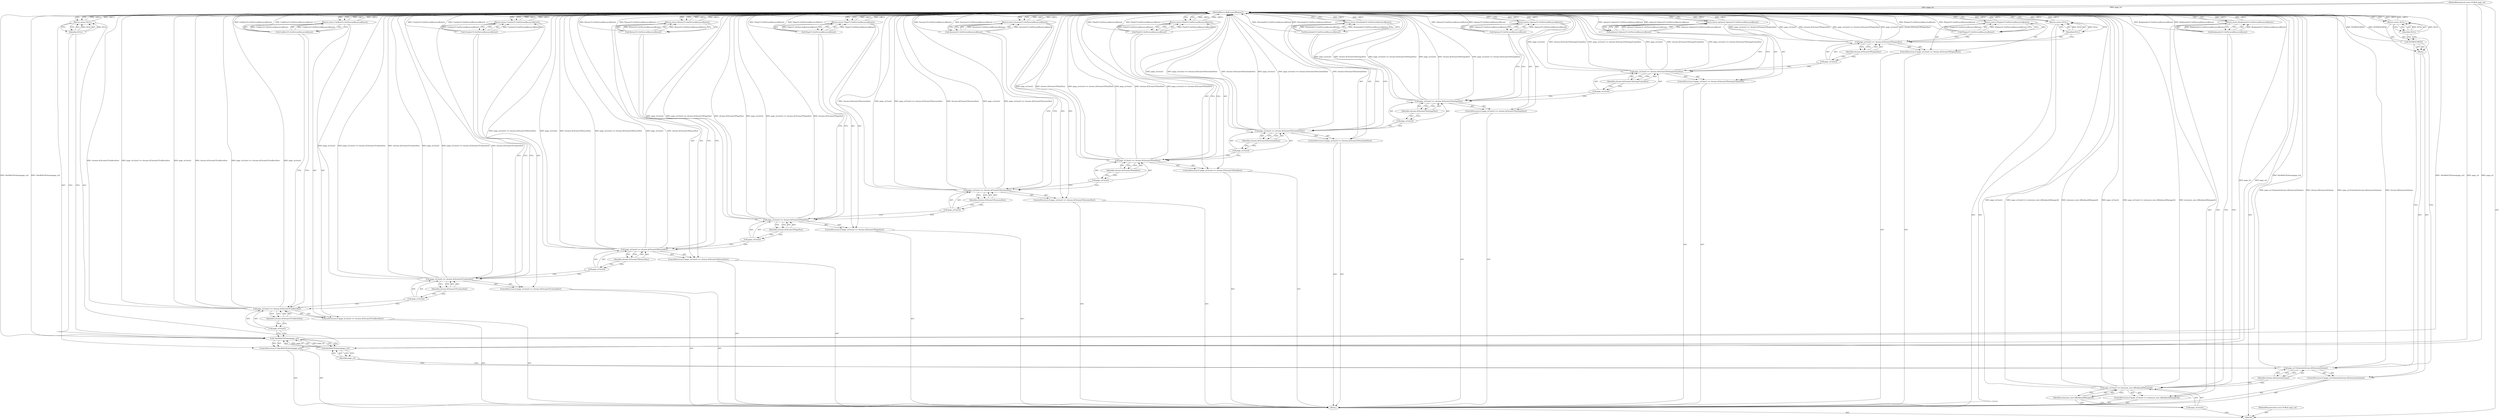 digraph "1_Chrome_744c2a2d90c3c9a33c818e1ea4b7ccb5010663a0_0" {
"1000184" [label="(MethodReturn,RefCountedMemory*)"];
"1000116" [label="(ControlStructure,if (!HasWebUIScheme(page_url)))"];
"1000119" [label="(Identifier,page_url)"];
"1000117" [label="(Call,!HasWebUIScheme(page_url))"];
"1000118" [label="(Call,HasWebUIScheme(page_url))"];
"1000121" [label="(Identifier,NULL)"];
"1000120" [label="(Return,return NULL;)"];
"1000122" [label="(ControlStructure,if (page_url.host() == chrome::kChromeUIConflictsHost))"];
"1000125" [label="(Identifier,chrome::kChromeUIConflictsHost)"];
"1000123" [label="(Call,page_url.host() == chrome::kChromeUIConflictsHost)"];
"1000124" [label="(Call,page_url.host())"];
"1000127" [label="(Call,ConflictsUI::GetFaviconResourceBytes())"];
"1000126" [label="(Return,return ConflictsUI::GetFaviconResourceBytes();)"];
"1000128" [label="(ControlStructure,if (page_url.host() == chrome::kChromeUICrashesHost))"];
"1000131" [label="(Identifier,chrome::kChromeUICrashesHost)"];
"1000129" [label="(Call,page_url.host() == chrome::kChromeUICrashesHost)"];
"1000130" [label="(Call,page_url.host())"];
"1000102" [label="(Block,)"];
"1000101" [label="(MethodParameterIn,const GURL& page_url)"];
"1000246" [label="(MethodParameterOut,const GURL& page_url)"];
"1000133" [label="(Call,CrashesUI::GetFaviconResourceBytes())"];
"1000132" [label="(Return,return CrashesUI::GetFaviconResourceBytes();)"];
"1000134" [label="(ControlStructure,if (page_url.host() == chrome::kChromeUIHistoryHost))"];
"1000137" [label="(Identifier,chrome::kChromeUIHistoryHost)"];
"1000135" [label="(Call,page_url.host() == chrome::kChromeUIHistoryHost)"];
"1000136" [label="(Call,page_url.host())"];
"1000139" [label="(Call,HistoryUI::GetFaviconResourceBytes())"];
"1000138" [label="(Return,return HistoryUI::GetFaviconResourceBytes();)"];
"1000140" [label="(ControlStructure,if (page_url.host() == chrome::kChromeUIFlagsHost))"];
"1000143" [label="(Identifier,chrome::kChromeUIFlagsHost)"];
"1000141" [label="(Call,page_url.host() == chrome::kChromeUIFlagsHost)"];
"1000142" [label="(Call,page_url.host())"];
"1000145" [label="(Call,FlagsUI::GetFaviconResourceBytes())"];
"1000144" [label="(Return,return FlagsUI::GetFaviconResourceBytes();)"];
"1000146" [label="(ControlStructure,if (page_url.host() == chrome::kChromeUISessionsHost))"];
"1000149" [label="(Identifier,chrome::kChromeUISessionsHost)"];
"1000147" [label="(Call,page_url.host() == chrome::kChromeUISessionsHost)"];
"1000148" [label="(Call,page_url.host())"];
"1000151" [label="(Call,SessionsUI::GetFaviconResourceBytes())"];
"1000150" [label="(Return,return SessionsUI::GetFaviconResourceBytes();)"];
"1000103" [label="(ControlStructure,if (page_url.host() == extension_misc::kBookmarkManagerId))"];
"1000106" [label="(Identifier,extension_misc::kBookmarkManagerId)"];
"1000104" [label="(Call,page_url.host() == extension_misc::kBookmarkManagerId)"];
"1000105" [label="(Call,page_url.host())"];
"1000152" [label="(ControlStructure,if (page_url.host() == chrome::kChromeUIFlashHost))"];
"1000155" [label="(Identifier,chrome::kChromeUIFlashHost)"];
"1000153" [label="(Call,page_url.host() == chrome::kChromeUIFlashHost)"];
"1000154" [label="(Call,page_url.host())"];
"1000157" [label="(Call,FlashUI::GetFaviconResourceBytes())"];
"1000156" [label="(Return,return FlashUI::GetFaviconResourceBytes();)"];
"1000158" [label="(ControlStructure,if (page_url.host() == chrome::kChromeUIDownloadsHost))"];
"1000161" [label="(Identifier,chrome::kChromeUIDownloadsHost)"];
"1000159" [label="(Call,page_url.host() == chrome::kChromeUIDownloadsHost)"];
"1000160" [label="(Call,page_url.host())"];
"1000163" [label="(Call,DownloadsUI::GetFaviconResourceBytes())"];
"1000162" [label="(Return,return DownloadsUI::GetFaviconResourceBytes();)"];
"1000164" [label="(ControlStructure,if (page_url.host() == chrome::kChromeUISettingsHost))"];
"1000167" [label="(Identifier,chrome::kChromeUISettingsHost)"];
"1000165" [label="(Call,page_url.host() == chrome::kChromeUISettingsHost)"];
"1000166" [label="(Call,page_url.host())"];
"1000169" [label="(Call,OptionsUI::GetFaviconResourceBytes())"];
"1000168" [label="(Return,return OptionsUI::GetFaviconResourceBytes();)"];
"1000108" [label="(Call,BookmarksUI::GetFaviconResourceBytes())"];
"1000107" [label="(Return,return BookmarksUI::GetFaviconResourceBytes();)"];
"1000170" [label="(ControlStructure,if (page_url.host() == chrome::kChromeUISettingsFrameHost))"];
"1000173" [label="(Identifier,chrome::kChromeUISettingsFrameHost)"];
"1000171" [label="(Call,page_url.host() == chrome::kChromeUISettingsFrameHost)"];
"1000172" [label="(Call,page_url.host())"];
"1000175" [label="(Call,options2::OptionsUI::GetFaviconResourceBytes())"];
"1000174" [label="(Return,return options2::OptionsUI::GetFaviconResourceBytes();)"];
"1000176" [label="(ControlStructure,if (page_url.host() == chrome::kChromeUIPluginsHost))"];
"1000179" [label="(Identifier,chrome::kChromeUIPluginsHost)"];
"1000177" [label="(Call,page_url.host() == chrome::kChromeUIPluginsHost)"];
"1000178" [label="(Call,page_url.host())"];
"1000181" [label="(Call,PluginsUI::GetFaviconResourceBytes())"];
"1000180" [label="(Return,return PluginsUI::GetFaviconResourceBytes();)"];
"1000182" [label="(Return,return NULL;)"];
"1000183" [label="(Identifier,NULL)"];
"1000109" [label="(ControlStructure,if (page_url.SchemeIs(chrome::kExtensionScheme)))"];
"1000111" [label="(Identifier,chrome::kExtensionScheme)"];
"1000112" [label="(Block,)"];
"1000110" [label="(Call,page_url.SchemeIs(chrome::kExtensionScheme))"];
"1000113" [label="(Call,NOTREACHED())"];
"1000115" [label="(Identifier,NULL)"];
"1000114" [label="(Return,return NULL;)"];
"1000184" -> "1000100"  [label="AST: "];
"1000184" -> "1000107"  [label="CFG: "];
"1000184" -> "1000114"  [label="CFG: "];
"1000184" -> "1000120"  [label="CFG: "];
"1000184" -> "1000126"  [label="CFG: "];
"1000184" -> "1000132"  [label="CFG: "];
"1000184" -> "1000138"  [label="CFG: "];
"1000184" -> "1000144"  [label="CFG: "];
"1000184" -> "1000150"  [label="CFG: "];
"1000184" -> "1000156"  [label="CFG: "];
"1000184" -> "1000162"  [label="CFG: "];
"1000184" -> "1000168"  [label="CFG: "];
"1000184" -> "1000174"  [label="CFG: "];
"1000184" -> "1000180"  [label="CFG: "];
"1000184" -> "1000182"  [label="CFG: "];
"1000144" -> "1000184"  [label="DDG: <RET>"];
"1000168" -> "1000184"  [label="DDG: <RET>"];
"1000126" -> "1000184"  [label="DDG: <RET>"];
"1000129" -> "1000184"  [label="DDG: page_url.host()"];
"1000129" -> "1000184"  [label="DDG: page_url.host() == chrome::kChromeUICrashesHost"];
"1000129" -> "1000184"  [label="DDG: chrome::kChromeUICrashesHost"];
"1000123" -> "1000184"  [label="DDG: chrome::kChromeUIConflictsHost"];
"1000123" -> "1000184"  [label="DDG: page_url.host() == chrome::kChromeUIConflictsHost"];
"1000123" -> "1000184"  [label="DDG: page_url.host()"];
"1000108" -> "1000184"  [label="DDG: BookmarksUI::GetFaviconResourceBytes()"];
"1000151" -> "1000184"  [label="DDG: SessionsUI::GetFaviconResourceBytes()"];
"1000169" -> "1000184"  [label="DDG: OptionsUI::GetFaviconResourceBytes()"];
"1000157" -> "1000184"  [label="DDG: FlashUI::GetFaviconResourceBytes()"];
"1000104" -> "1000184"  [label="DDG: page_url.host()"];
"1000104" -> "1000184"  [label="DDG: page_url.host() == extension_misc::kBookmarkManagerId"];
"1000104" -> "1000184"  [label="DDG: extension_misc::kBookmarkManagerId"];
"1000159" -> "1000184"  [label="DDG: page_url.host()"];
"1000159" -> "1000184"  [label="DDG: page_url.host() == chrome::kChromeUIDownloadsHost"];
"1000159" -> "1000184"  [label="DDG: chrome::kChromeUIDownloadsHost"];
"1000165" -> "1000184"  [label="DDG: page_url.host()"];
"1000165" -> "1000184"  [label="DDG: chrome::kChromeUISettingsHost"];
"1000165" -> "1000184"  [label="DDG: page_url.host() == chrome::kChromeUISettingsHost"];
"1000181" -> "1000184"  [label="DDG: PluginsUI::GetFaviconResourceBytes()"];
"1000117" -> "1000184"  [label="DDG: HasWebUIScheme(page_url)"];
"1000117" -> "1000184"  [label="DDG: !HasWebUIScheme(page_url)"];
"1000133" -> "1000184"  [label="DDG: CrashesUI::GetFaviconResourceBytes()"];
"1000153" -> "1000184"  [label="DDG: page_url.host()"];
"1000153" -> "1000184"  [label="DDG: chrome::kChromeUIFlashHost"];
"1000153" -> "1000184"  [label="DDG: page_url.host() == chrome::kChromeUIFlashHost"];
"1000177" -> "1000184"  [label="DDG: page_url.host() == chrome::kChromeUIPluginsHost"];
"1000177" -> "1000184"  [label="DDG: page_url.host()"];
"1000177" -> "1000184"  [label="DDG: chrome::kChromeUIPluginsHost"];
"1000118" -> "1000184"  [label="DDG: page_url"];
"1000163" -> "1000184"  [label="DDG: DownloadsUI::GetFaviconResourceBytes()"];
"1000171" -> "1000184"  [label="DDG: page_url.host()"];
"1000171" -> "1000184"  [label="DDG: chrome::kChromeUISettingsFrameHost"];
"1000171" -> "1000184"  [label="DDG: page_url.host() == chrome::kChromeUISettingsFrameHost"];
"1000141" -> "1000184"  [label="DDG: page_url.host()"];
"1000141" -> "1000184"  [label="DDG: page_url.host() == chrome::kChromeUIFlagsHost"];
"1000141" -> "1000184"  [label="DDG: chrome::kChromeUIFlagsHost"];
"1000139" -> "1000184"  [label="DDG: HistoryUI::GetFaviconResourceBytes()"];
"1000147" -> "1000184"  [label="DDG: chrome::kChromeUISessionsHost"];
"1000147" -> "1000184"  [label="DDG: page_url.host()"];
"1000147" -> "1000184"  [label="DDG: page_url.host() == chrome::kChromeUISessionsHost"];
"1000127" -> "1000184"  [label="DDG: ConflictsUI::GetFaviconResourceBytes()"];
"1000135" -> "1000184"  [label="DDG: page_url.host() == chrome::kChromeUIHistoryHost"];
"1000135" -> "1000184"  [label="DDG: page_url.host()"];
"1000135" -> "1000184"  [label="DDG: chrome::kChromeUIHistoryHost"];
"1000113" -> "1000184"  [label="DDG: NOTREACHED()"];
"1000101" -> "1000184"  [label="DDG: page_url"];
"1000110" -> "1000184"  [label="DDG: page_url.SchemeIs(chrome::kExtensionScheme)"];
"1000110" -> "1000184"  [label="DDG: chrome::kExtensionScheme"];
"1000145" -> "1000184"  [label="DDG: FlagsUI::GetFaviconResourceBytes()"];
"1000175" -> "1000184"  [label="DDG: options2::OptionsUI::GetFaviconResourceBytes()"];
"1000120" -> "1000184"  [label="DDG: <RET>"];
"1000132" -> "1000184"  [label="DDG: <RET>"];
"1000162" -> "1000184"  [label="DDG: <RET>"];
"1000138" -> "1000184"  [label="DDG: <RET>"];
"1000156" -> "1000184"  [label="DDG: <RET>"];
"1000114" -> "1000184"  [label="DDG: <RET>"];
"1000182" -> "1000184"  [label="DDG: <RET>"];
"1000174" -> "1000184"  [label="DDG: <RET>"];
"1000150" -> "1000184"  [label="DDG: <RET>"];
"1000180" -> "1000184"  [label="DDG: <RET>"];
"1000107" -> "1000184"  [label="DDG: <RET>"];
"1000116" -> "1000102"  [label="AST: "];
"1000117" -> "1000116"  [label="AST: "];
"1000120" -> "1000116"  [label="AST: "];
"1000119" -> "1000118"  [label="AST: "];
"1000119" -> "1000110"  [label="CFG: "];
"1000118" -> "1000119"  [label="CFG: "];
"1000117" -> "1000116"  [label="AST: "];
"1000117" -> "1000118"  [label="CFG: "];
"1000118" -> "1000117"  [label="AST: "];
"1000121" -> "1000117"  [label="CFG: "];
"1000124" -> "1000117"  [label="CFG: "];
"1000117" -> "1000184"  [label="DDG: HasWebUIScheme(page_url)"];
"1000117" -> "1000184"  [label="DDG: !HasWebUIScheme(page_url)"];
"1000118" -> "1000117"  [label="DDG: page_url"];
"1000118" -> "1000117"  [label="AST: "];
"1000118" -> "1000119"  [label="CFG: "];
"1000119" -> "1000118"  [label="AST: "];
"1000117" -> "1000118"  [label="CFG: "];
"1000118" -> "1000184"  [label="DDG: page_url"];
"1000118" -> "1000117"  [label="DDG: page_url"];
"1000101" -> "1000118"  [label="DDG: page_url"];
"1000121" -> "1000120"  [label="AST: "];
"1000121" -> "1000117"  [label="CFG: "];
"1000120" -> "1000121"  [label="CFG: "];
"1000121" -> "1000120"  [label="DDG: NULL"];
"1000120" -> "1000116"  [label="AST: "];
"1000120" -> "1000121"  [label="CFG: "];
"1000121" -> "1000120"  [label="AST: "];
"1000184" -> "1000120"  [label="CFG: "];
"1000120" -> "1000184"  [label="DDG: <RET>"];
"1000121" -> "1000120"  [label="DDG: NULL"];
"1000122" -> "1000102"  [label="AST: "];
"1000123" -> "1000122"  [label="AST: "];
"1000126" -> "1000122"  [label="AST: "];
"1000125" -> "1000123"  [label="AST: "];
"1000125" -> "1000124"  [label="CFG: "];
"1000123" -> "1000125"  [label="CFG: "];
"1000123" -> "1000122"  [label="AST: "];
"1000123" -> "1000125"  [label="CFG: "];
"1000124" -> "1000123"  [label="AST: "];
"1000125" -> "1000123"  [label="AST: "];
"1000127" -> "1000123"  [label="CFG: "];
"1000130" -> "1000123"  [label="CFG: "];
"1000123" -> "1000184"  [label="DDG: chrome::kChromeUIConflictsHost"];
"1000123" -> "1000184"  [label="DDG: page_url.host() == chrome::kChromeUIConflictsHost"];
"1000123" -> "1000184"  [label="DDG: page_url.host()"];
"1000124" -> "1000123"  [label="AST: "];
"1000124" -> "1000117"  [label="CFG: "];
"1000125" -> "1000124"  [label="CFG: "];
"1000127" -> "1000126"  [label="AST: "];
"1000127" -> "1000123"  [label="CFG: "];
"1000126" -> "1000127"  [label="CFG: "];
"1000127" -> "1000184"  [label="DDG: ConflictsUI::GetFaviconResourceBytes()"];
"1000127" -> "1000126"  [label="DDG: ConflictsUI::GetFaviconResourceBytes()"];
"1000126" -> "1000122"  [label="AST: "];
"1000126" -> "1000127"  [label="CFG: "];
"1000127" -> "1000126"  [label="AST: "];
"1000184" -> "1000126"  [label="CFG: "];
"1000126" -> "1000184"  [label="DDG: <RET>"];
"1000127" -> "1000126"  [label="DDG: ConflictsUI::GetFaviconResourceBytes()"];
"1000128" -> "1000102"  [label="AST: "];
"1000129" -> "1000128"  [label="AST: "];
"1000132" -> "1000128"  [label="AST: "];
"1000131" -> "1000129"  [label="AST: "];
"1000131" -> "1000130"  [label="CFG: "];
"1000129" -> "1000131"  [label="CFG: "];
"1000129" -> "1000128"  [label="AST: "];
"1000129" -> "1000131"  [label="CFG: "];
"1000130" -> "1000129"  [label="AST: "];
"1000131" -> "1000129"  [label="AST: "];
"1000133" -> "1000129"  [label="CFG: "];
"1000136" -> "1000129"  [label="CFG: "];
"1000129" -> "1000184"  [label="DDG: page_url.host()"];
"1000129" -> "1000184"  [label="DDG: page_url.host() == chrome::kChromeUICrashesHost"];
"1000129" -> "1000184"  [label="DDG: chrome::kChromeUICrashesHost"];
"1000130" -> "1000129"  [label="AST: "];
"1000130" -> "1000123"  [label="CFG: "];
"1000131" -> "1000130"  [label="CFG: "];
"1000102" -> "1000100"  [label="AST: "];
"1000103" -> "1000102"  [label="AST: "];
"1000109" -> "1000102"  [label="AST: "];
"1000116" -> "1000102"  [label="AST: "];
"1000122" -> "1000102"  [label="AST: "];
"1000128" -> "1000102"  [label="AST: "];
"1000134" -> "1000102"  [label="AST: "];
"1000140" -> "1000102"  [label="AST: "];
"1000146" -> "1000102"  [label="AST: "];
"1000152" -> "1000102"  [label="AST: "];
"1000158" -> "1000102"  [label="AST: "];
"1000164" -> "1000102"  [label="AST: "];
"1000170" -> "1000102"  [label="AST: "];
"1000176" -> "1000102"  [label="AST: "];
"1000182" -> "1000102"  [label="AST: "];
"1000101" -> "1000100"  [label="AST: "];
"1000101" -> "1000184"  [label="DDG: page_url"];
"1000101" -> "1000118"  [label="DDG: page_url"];
"1000246" -> "1000100"  [label="AST: "];
"1000133" -> "1000132"  [label="AST: "];
"1000133" -> "1000129"  [label="CFG: "];
"1000132" -> "1000133"  [label="CFG: "];
"1000133" -> "1000184"  [label="DDG: CrashesUI::GetFaviconResourceBytes()"];
"1000133" -> "1000132"  [label="DDG: CrashesUI::GetFaviconResourceBytes()"];
"1000132" -> "1000128"  [label="AST: "];
"1000132" -> "1000133"  [label="CFG: "];
"1000133" -> "1000132"  [label="AST: "];
"1000184" -> "1000132"  [label="CFG: "];
"1000132" -> "1000184"  [label="DDG: <RET>"];
"1000133" -> "1000132"  [label="DDG: CrashesUI::GetFaviconResourceBytes()"];
"1000134" -> "1000102"  [label="AST: "];
"1000135" -> "1000134"  [label="AST: "];
"1000138" -> "1000134"  [label="AST: "];
"1000137" -> "1000135"  [label="AST: "];
"1000137" -> "1000136"  [label="CFG: "];
"1000135" -> "1000137"  [label="CFG: "];
"1000135" -> "1000134"  [label="AST: "];
"1000135" -> "1000137"  [label="CFG: "];
"1000136" -> "1000135"  [label="AST: "];
"1000137" -> "1000135"  [label="AST: "];
"1000139" -> "1000135"  [label="CFG: "];
"1000142" -> "1000135"  [label="CFG: "];
"1000135" -> "1000184"  [label="DDG: page_url.host() == chrome::kChromeUIHistoryHost"];
"1000135" -> "1000184"  [label="DDG: page_url.host()"];
"1000135" -> "1000184"  [label="DDG: chrome::kChromeUIHistoryHost"];
"1000136" -> "1000135"  [label="AST: "];
"1000136" -> "1000129"  [label="CFG: "];
"1000137" -> "1000136"  [label="CFG: "];
"1000139" -> "1000138"  [label="AST: "];
"1000139" -> "1000135"  [label="CFG: "];
"1000138" -> "1000139"  [label="CFG: "];
"1000139" -> "1000184"  [label="DDG: HistoryUI::GetFaviconResourceBytes()"];
"1000139" -> "1000138"  [label="DDG: HistoryUI::GetFaviconResourceBytes()"];
"1000138" -> "1000134"  [label="AST: "];
"1000138" -> "1000139"  [label="CFG: "];
"1000139" -> "1000138"  [label="AST: "];
"1000184" -> "1000138"  [label="CFG: "];
"1000138" -> "1000184"  [label="DDG: <RET>"];
"1000139" -> "1000138"  [label="DDG: HistoryUI::GetFaviconResourceBytes()"];
"1000140" -> "1000102"  [label="AST: "];
"1000141" -> "1000140"  [label="AST: "];
"1000144" -> "1000140"  [label="AST: "];
"1000143" -> "1000141"  [label="AST: "];
"1000143" -> "1000142"  [label="CFG: "];
"1000141" -> "1000143"  [label="CFG: "];
"1000141" -> "1000140"  [label="AST: "];
"1000141" -> "1000143"  [label="CFG: "];
"1000142" -> "1000141"  [label="AST: "];
"1000143" -> "1000141"  [label="AST: "];
"1000145" -> "1000141"  [label="CFG: "];
"1000148" -> "1000141"  [label="CFG: "];
"1000141" -> "1000184"  [label="DDG: page_url.host()"];
"1000141" -> "1000184"  [label="DDG: page_url.host() == chrome::kChromeUIFlagsHost"];
"1000141" -> "1000184"  [label="DDG: chrome::kChromeUIFlagsHost"];
"1000142" -> "1000141"  [label="AST: "];
"1000142" -> "1000135"  [label="CFG: "];
"1000143" -> "1000142"  [label="CFG: "];
"1000145" -> "1000144"  [label="AST: "];
"1000145" -> "1000141"  [label="CFG: "];
"1000144" -> "1000145"  [label="CFG: "];
"1000145" -> "1000184"  [label="DDG: FlagsUI::GetFaviconResourceBytes()"];
"1000145" -> "1000144"  [label="DDG: FlagsUI::GetFaviconResourceBytes()"];
"1000144" -> "1000140"  [label="AST: "];
"1000144" -> "1000145"  [label="CFG: "];
"1000145" -> "1000144"  [label="AST: "];
"1000184" -> "1000144"  [label="CFG: "];
"1000144" -> "1000184"  [label="DDG: <RET>"];
"1000145" -> "1000144"  [label="DDG: FlagsUI::GetFaviconResourceBytes()"];
"1000146" -> "1000102"  [label="AST: "];
"1000147" -> "1000146"  [label="AST: "];
"1000150" -> "1000146"  [label="AST: "];
"1000149" -> "1000147"  [label="AST: "];
"1000149" -> "1000148"  [label="CFG: "];
"1000147" -> "1000149"  [label="CFG: "];
"1000147" -> "1000146"  [label="AST: "];
"1000147" -> "1000149"  [label="CFG: "];
"1000148" -> "1000147"  [label="AST: "];
"1000149" -> "1000147"  [label="AST: "];
"1000151" -> "1000147"  [label="CFG: "];
"1000154" -> "1000147"  [label="CFG: "];
"1000147" -> "1000184"  [label="DDG: chrome::kChromeUISessionsHost"];
"1000147" -> "1000184"  [label="DDG: page_url.host()"];
"1000147" -> "1000184"  [label="DDG: page_url.host() == chrome::kChromeUISessionsHost"];
"1000148" -> "1000147"  [label="AST: "];
"1000148" -> "1000141"  [label="CFG: "];
"1000149" -> "1000148"  [label="CFG: "];
"1000151" -> "1000150"  [label="AST: "];
"1000151" -> "1000147"  [label="CFG: "];
"1000150" -> "1000151"  [label="CFG: "];
"1000151" -> "1000184"  [label="DDG: SessionsUI::GetFaviconResourceBytes()"];
"1000151" -> "1000150"  [label="DDG: SessionsUI::GetFaviconResourceBytes()"];
"1000150" -> "1000146"  [label="AST: "];
"1000150" -> "1000151"  [label="CFG: "];
"1000151" -> "1000150"  [label="AST: "];
"1000184" -> "1000150"  [label="CFG: "];
"1000150" -> "1000184"  [label="DDG: <RET>"];
"1000151" -> "1000150"  [label="DDG: SessionsUI::GetFaviconResourceBytes()"];
"1000103" -> "1000102"  [label="AST: "];
"1000104" -> "1000103"  [label="AST: "];
"1000107" -> "1000103"  [label="AST: "];
"1000106" -> "1000104"  [label="AST: "];
"1000106" -> "1000105"  [label="CFG: "];
"1000104" -> "1000106"  [label="CFG: "];
"1000104" -> "1000103"  [label="AST: "];
"1000104" -> "1000106"  [label="CFG: "];
"1000105" -> "1000104"  [label="AST: "];
"1000106" -> "1000104"  [label="AST: "];
"1000108" -> "1000104"  [label="CFG: "];
"1000111" -> "1000104"  [label="CFG: "];
"1000104" -> "1000184"  [label="DDG: page_url.host()"];
"1000104" -> "1000184"  [label="DDG: page_url.host() == extension_misc::kBookmarkManagerId"];
"1000104" -> "1000184"  [label="DDG: extension_misc::kBookmarkManagerId"];
"1000105" -> "1000104"  [label="AST: "];
"1000105" -> "1000100"  [label="CFG: "];
"1000106" -> "1000105"  [label="CFG: "];
"1000152" -> "1000102"  [label="AST: "];
"1000153" -> "1000152"  [label="AST: "];
"1000156" -> "1000152"  [label="AST: "];
"1000155" -> "1000153"  [label="AST: "];
"1000155" -> "1000154"  [label="CFG: "];
"1000153" -> "1000155"  [label="CFG: "];
"1000153" -> "1000152"  [label="AST: "];
"1000153" -> "1000155"  [label="CFG: "];
"1000154" -> "1000153"  [label="AST: "];
"1000155" -> "1000153"  [label="AST: "];
"1000157" -> "1000153"  [label="CFG: "];
"1000160" -> "1000153"  [label="CFG: "];
"1000153" -> "1000184"  [label="DDG: page_url.host()"];
"1000153" -> "1000184"  [label="DDG: chrome::kChromeUIFlashHost"];
"1000153" -> "1000184"  [label="DDG: page_url.host() == chrome::kChromeUIFlashHost"];
"1000154" -> "1000153"  [label="AST: "];
"1000154" -> "1000147"  [label="CFG: "];
"1000155" -> "1000154"  [label="CFG: "];
"1000157" -> "1000156"  [label="AST: "];
"1000157" -> "1000153"  [label="CFG: "];
"1000156" -> "1000157"  [label="CFG: "];
"1000157" -> "1000184"  [label="DDG: FlashUI::GetFaviconResourceBytes()"];
"1000157" -> "1000156"  [label="DDG: FlashUI::GetFaviconResourceBytes()"];
"1000156" -> "1000152"  [label="AST: "];
"1000156" -> "1000157"  [label="CFG: "];
"1000157" -> "1000156"  [label="AST: "];
"1000184" -> "1000156"  [label="CFG: "];
"1000156" -> "1000184"  [label="DDG: <RET>"];
"1000157" -> "1000156"  [label="DDG: FlashUI::GetFaviconResourceBytes()"];
"1000158" -> "1000102"  [label="AST: "];
"1000159" -> "1000158"  [label="AST: "];
"1000162" -> "1000158"  [label="AST: "];
"1000161" -> "1000159"  [label="AST: "];
"1000161" -> "1000160"  [label="CFG: "];
"1000159" -> "1000161"  [label="CFG: "];
"1000159" -> "1000158"  [label="AST: "];
"1000159" -> "1000161"  [label="CFG: "];
"1000160" -> "1000159"  [label="AST: "];
"1000161" -> "1000159"  [label="AST: "];
"1000163" -> "1000159"  [label="CFG: "];
"1000166" -> "1000159"  [label="CFG: "];
"1000159" -> "1000184"  [label="DDG: page_url.host()"];
"1000159" -> "1000184"  [label="DDG: page_url.host() == chrome::kChromeUIDownloadsHost"];
"1000159" -> "1000184"  [label="DDG: chrome::kChromeUIDownloadsHost"];
"1000160" -> "1000159"  [label="AST: "];
"1000160" -> "1000153"  [label="CFG: "];
"1000161" -> "1000160"  [label="CFG: "];
"1000163" -> "1000162"  [label="AST: "];
"1000163" -> "1000159"  [label="CFG: "];
"1000162" -> "1000163"  [label="CFG: "];
"1000163" -> "1000184"  [label="DDG: DownloadsUI::GetFaviconResourceBytes()"];
"1000163" -> "1000162"  [label="DDG: DownloadsUI::GetFaviconResourceBytes()"];
"1000162" -> "1000158"  [label="AST: "];
"1000162" -> "1000163"  [label="CFG: "];
"1000163" -> "1000162"  [label="AST: "];
"1000184" -> "1000162"  [label="CFG: "];
"1000162" -> "1000184"  [label="DDG: <RET>"];
"1000163" -> "1000162"  [label="DDG: DownloadsUI::GetFaviconResourceBytes()"];
"1000164" -> "1000102"  [label="AST: "];
"1000165" -> "1000164"  [label="AST: "];
"1000168" -> "1000164"  [label="AST: "];
"1000167" -> "1000165"  [label="AST: "];
"1000167" -> "1000166"  [label="CFG: "];
"1000165" -> "1000167"  [label="CFG: "];
"1000165" -> "1000164"  [label="AST: "];
"1000165" -> "1000167"  [label="CFG: "];
"1000166" -> "1000165"  [label="AST: "];
"1000167" -> "1000165"  [label="AST: "];
"1000169" -> "1000165"  [label="CFG: "];
"1000172" -> "1000165"  [label="CFG: "];
"1000165" -> "1000184"  [label="DDG: page_url.host()"];
"1000165" -> "1000184"  [label="DDG: chrome::kChromeUISettingsHost"];
"1000165" -> "1000184"  [label="DDG: page_url.host() == chrome::kChromeUISettingsHost"];
"1000166" -> "1000165"  [label="AST: "];
"1000166" -> "1000159"  [label="CFG: "];
"1000167" -> "1000166"  [label="CFG: "];
"1000169" -> "1000168"  [label="AST: "];
"1000169" -> "1000165"  [label="CFG: "];
"1000168" -> "1000169"  [label="CFG: "];
"1000169" -> "1000184"  [label="DDG: OptionsUI::GetFaviconResourceBytes()"];
"1000169" -> "1000168"  [label="DDG: OptionsUI::GetFaviconResourceBytes()"];
"1000168" -> "1000164"  [label="AST: "];
"1000168" -> "1000169"  [label="CFG: "];
"1000169" -> "1000168"  [label="AST: "];
"1000184" -> "1000168"  [label="CFG: "];
"1000168" -> "1000184"  [label="DDG: <RET>"];
"1000169" -> "1000168"  [label="DDG: OptionsUI::GetFaviconResourceBytes()"];
"1000108" -> "1000107"  [label="AST: "];
"1000108" -> "1000104"  [label="CFG: "];
"1000107" -> "1000108"  [label="CFG: "];
"1000108" -> "1000184"  [label="DDG: BookmarksUI::GetFaviconResourceBytes()"];
"1000108" -> "1000107"  [label="DDG: BookmarksUI::GetFaviconResourceBytes()"];
"1000107" -> "1000103"  [label="AST: "];
"1000107" -> "1000108"  [label="CFG: "];
"1000108" -> "1000107"  [label="AST: "];
"1000184" -> "1000107"  [label="CFG: "];
"1000107" -> "1000184"  [label="DDG: <RET>"];
"1000108" -> "1000107"  [label="DDG: BookmarksUI::GetFaviconResourceBytes()"];
"1000170" -> "1000102"  [label="AST: "];
"1000171" -> "1000170"  [label="AST: "];
"1000174" -> "1000170"  [label="AST: "];
"1000173" -> "1000171"  [label="AST: "];
"1000173" -> "1000172"  [label="CFG: "];
"1000171" -> "1000173"  [label="CFG: "];
"1000171" -> "1000170"  [label="AST: "];
"1000171" -> "1000173"  [label="CFG: "];
"1000172" -> "1000171"  [label="AST: "];
"1000173" -> "1000171"  [label="AST: "];
"1000175" -> "1000171"  [label="CFG: "];
"1000178" -> "1000171"  [label="CFG: "];
"1000171" -> "1000184"  [label="DDG: page_url.host()"];
"1000171" -> "1000184"  [label="DDG: chrome::kChromeUISettingsFrameHost"];
"1000171" -> "1000184"  [label="DDG: page_url.host() == chrome::kChromeUISettingsFrameHost"];
"1000172" -> "1000171"  [label="AST: "];
"1000172" -> "1000165"  [label="CFG: "];
"1000173" -> "1000172"  [label="CFG: "];
"1000175" -> "1000174"  [label="AST: "];
"1000175" -> "1000171"  [label="CFG: "];
"1000174" -> "1000175"  [label="CFG: "];
"1000175" -> "1000184"  [label="DDG: options2::OptionsUI::GetFaviconResourceBytes()"];
"1000175" -> "1000174"  [label="DDG: options2::OptionsUI::GetFaviconResourceBytes()"];
"1000174" -> "1000170"  [label="AST: "];
"1000174" -> "1000175"  [label="CFG: "];
"1000175" -> "1000174"  [label="AST: "];
"1000184" -> "1000174"  [label="CFG: "];
"1000174" -> "1000184"  [label="DDG: <RET>"];
"1000175" -> "1000174"  [label="DDG: options2::OptionsUI::GetFaviconResourceBytes()"];
"1000176" -> "1000102"  [label="AST: "];
"1000177" -> "1000176"  [label="AST: "];
"1000180" -> "1000176"  [label="AST: "];
"1000179" -> "1000177"  [label="AST: "];
"1000179" -> "1000178"  [label="CFG: "];
"1000177" -> "1000179"  [label="CFG: "];
"1000177" -> "1000176"  [label="AST: "];
"1000177" -> "1000179"  [label="CFG: "];
"1000178" -> "1000177"  [label="AST: "];
"1000179" -> "1000177"  [label="AST: "];
"1000181" -> "1000177"  [label="CFG: "];
"1000183" -> "1000177"  [label="CFG: "];
"1000177" -> "1000184"  [label="DDG: page_url.host() == chrome::kChromeUIPluginsHost"];
"1000177" -> "1000184"  [label="DDG: page_url.host()"];
"1000177" -> "1000184"  [label="DDG: chrome::kChromeUIPluginsHost"];
"1000178" -> "1000177"  [label="AST: "];
"1000178" -> "1000171"  [label="CFG: "];
"1000179" -> "1000178"  [label="CFG: "];
"1000181" -> "1000180"  [label="AST: "];
"1000181" -> "1000177"  [label="CFG: "];
"1000180" -> "1000181"  [label="CFG: "];
"1000181" -> "1000184"  [label="DDG: PluginsUI::GetFaviconResourceBytes()"];
"1000181" -> "1000180"  [label="DDG: PluginsUI::GetFaviconResourceBytes()"];
"1000180" -> "1000176"  [label="AST: "];
"1000180" -> "1000181"  [label="CFG: "];
"1000181" -> "1000180"  [label="AST: "];
"1000184" -> "1000180"  [label="CFG: "];
"1000180" -> "1000184"  [label="DDG: <RET>"];
"1000181" -> "1000180"  [label="DDG: PluginsUI::GetFaviconResourceBytes()"];
"1000182" -> "1000102"  [label="AST: "];
"1000182" -> "1000183"  [label="CFG: "];
"1000183" -> "1000182"  [label="AST: "];
"1000184" -> "1000182"  [label="CFG: "];
"1000182" -> "1000184"  [label="DDG: <RET>"];
"1000183" -> "1000182"  [label="DDG: NULL"];
"1000183" -> "1000182"  [label="AST: "];
"1000183" -> "1000177"  [label="CFG: "];
"1000182" -> "1000183"  [label="CFG: "];
"1000183" -> "1000182"  [label="DDG: NULL"];
"1000109" -> "1000102"  [label="AST: "];
"1000110" -> "1000109"  [label="AST: "];
"1000112" -> "1000109"  [label="AST: "];
"1000111" -> "1000110"  [label="AST: "];
"1000111" -> "1000104"  [label="CFG: "];
"1000110" -> "1000111"  [label="CFG: "];
"1000112" -> "1000109"  [label="AST: "];
"1000113" -> "1000112"  [label="AST: "];
"1000114" -> "1000112"  [label="AST: "];
"1000110" -> "1000109"  [label="AST: "];
"1000110" -> "1000111"  [label="CFG: "];
"1000111" -> "1000110"  [label="AST: "];
"1000113" -> "1000110"  [label="CFG: "];
"1000119" -> "1000110"  [label="CFG: "];
"1000110" -> "1000184"  [label="DDG: page_url.SchemeIs(chrome::kExtensionScheme)"];
"1000110" -> "1000184"  [label="DDG: chrome::kExtensionScheme"];
"1000113" -> "1000112"  [label="AST: "];
"1000113" -> "1000110"  [label="CFG: "];
"1000115" -> "1000113"  [label="CFG: "];
"1000113" -> "1000184"  [label="DDG: NOTREACHED()"];
"1000115" -> "1000114"  [label="AST: "];
"1000115" -> "1000113"  [label="CFG: "];
"1000114" -> "1000115"  [label="CFG: "];
"1000115" -> "1000114"  [label="DDG: NULL"];
"1000114" -> "1000112"  [label="AST: "];
"1000114" -> "1000115"  [label="CFG: "];
"1000115" -> "1000114"  [label="AST: "];
"1000184" -> "1000114"  [label="CFG: "];
"1000114" -> "1000184"  [label="DDG: <RET>"];
"1000115" -> "1000114"  [label="DDG: NULL"];
}

